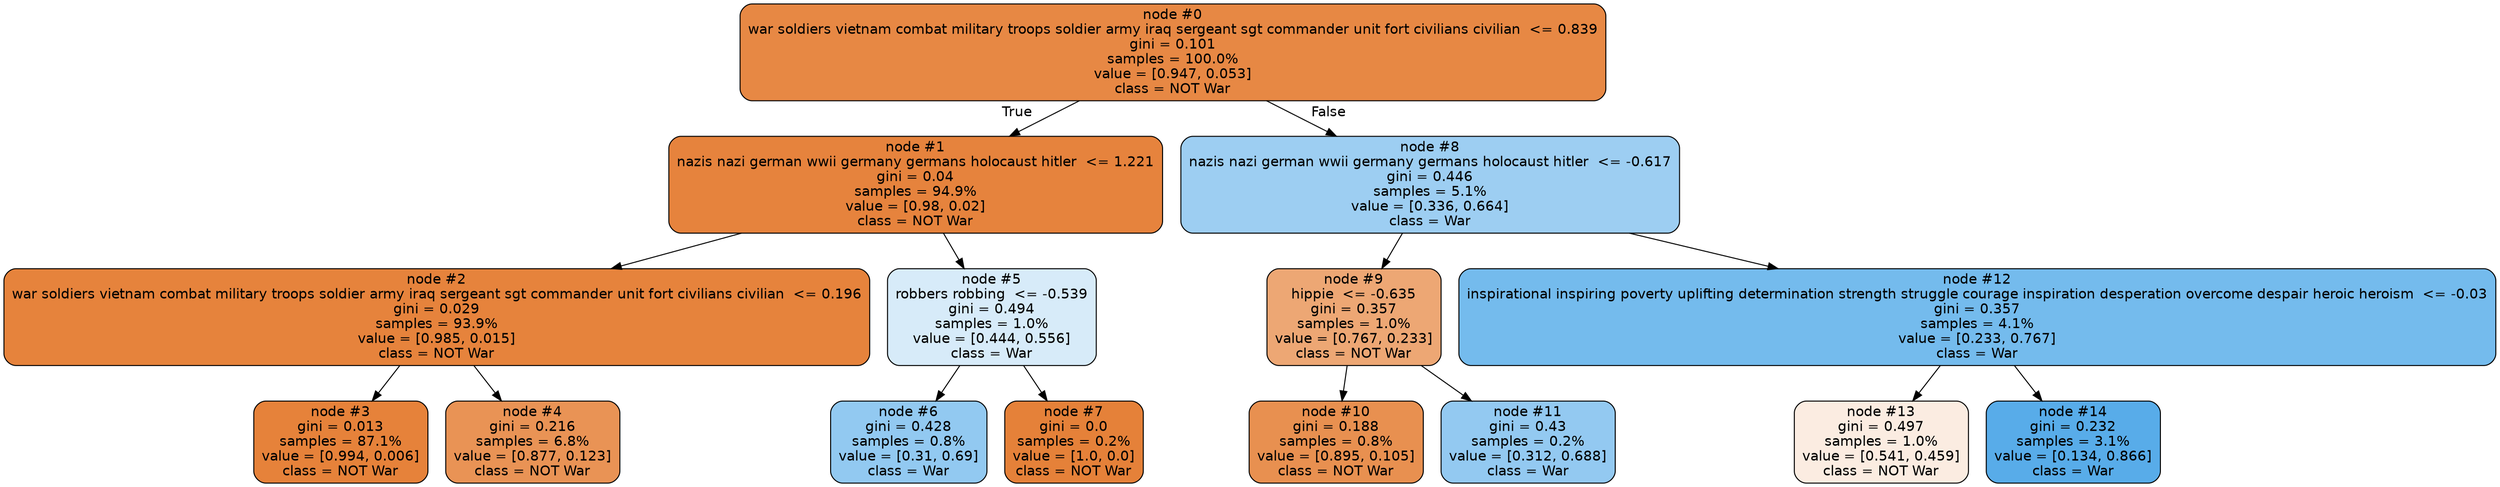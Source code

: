 digraph Tree {
node [shape=box, style="filled, rounded", color="black", fontname=helvetica] ;
edge [fontname=helvetica] ;
0 [label="node #0\nwar soldiers vietnam combat military troops soldier army iraq sergeant sgt commander unit fort civilians civilian  <= 0.839\ngini = 0.101\nsamples = 100.0%\nvalue = [0.947, 0.053]\nclass = NOT War", fillcolor="#e58139f1"] ;
1 [label="node #1\nnazis nazi german wwii germany germans holocaust hitler  <= 1.221\ngini = 0.04\nsamples = 94.9%\nvalue = [0.98, 0.02]\nclass = NOT War", fillcolor="#e58139fa"] ;
0 -> 1 [labeldistance=2.5, labelangle=45, headlabel="True"] ;
2 [label="node #2\nwar soldiers vietnam combat military troops soldier army iraq sergeant sgt commander unit fort civilians civilian  <= 0.196\ngini = 0.029\nsamples = 93.9%\nvalue = [0.985, 0.015]\nclass = NOT War", fillcolor="#e58139fb"] ;
1 -> 2 ;
3 [label="node #3\ngini = 0.013\nsamples = 87.1%\nvalue = [0.994, 0.006]\nclass = NOT War", fillcolor="#e58139fd"] ;
2 -> 3 ;
4 [label="node #4\ngini = 0.216\nsamples = 6.8%\nvalue = [0.877, 0.123]\nclass = NOT War", fillcolor="#e58139db"] ;
2 -> 4 ;
5 [label="node #5\nrobbers robbing  <= -0.539\ngini = 0.494\nsamples = 1.0%\nvalue = [0.444, 0.556]\nclass = War", fillcolor="#399de533"] ;
1 -> 5 ;
6 [label="node #6\ngini = 0.428\nsamples = 0.8%\nvalue = [0.31, 0.69]\nclass = War", fillcolor="#399de58c"] ;
5 -> 6 ;
7 [label="node #7\ngini = 0.0\nsamples = 0.2%\nvalue = [1.0, 0.0]\nclass = NOT War", fillcolor="#e58139ff"] ;
5 -> 7 ;
8 [label="node #8\nnazis nazi german wwii germany germans holocaust hitler  <= -0.617\ngini = 0.446\nsamples = 5.1%\nvalue = [0.336, 0.664]\nclass = War", fillcolor="#399de57e"] ;
0 -> 8 [labeldistance=2.5, labelangle=-45, headlabel="False"] ;
9 [label="node #9\nhippie  <= -0.635\ngini = 0.357\nsamples = 1.0%\nvalue = [0.767, 0.233]\nclass = NOT War", fillcolor="#e58139b2"] ;
8 -> 9 ;
10 [label="node #10\ngini = 0.188\nsamples = 0.8%\nvalue = [0.895, 0.105]\nclass = NOT War", fillcolor="#e58139e1"] ;
9 -> 10 ;
11 [label="node #11\ngini = 0.43\nsamples = 0.2%\nvalue = [0.312, 0.688]\nclass = War", fillcolor="#399de58b"] ;
9 -> 11 ;
12 [label="node #12\ninspirational inspiring poverty uplifting determination strength struggle courage inspiration desperation overcome despair heroic heroism  <= -0.03\ngini = 0.357\nsamples = 4.1%\nvalue = [0.233, 0.767]\nclass = War", fillcolor="#399de5b2"] ;
8 -> 12 ;
13 [label="node #13\ngini = 0.497\nsamples = 1.0%\nvalue = [0.541, 0.459]\nclass = NOT War", fillcolor="#e5813926"] ;
12 -> 13 ;
14 [label="node #14\ngini = 0.232\nsamples = 3.1%\nvalue = [0.134, 0.866]\nclass = War", fillcolor="#399de5d7"] ;
12 -> 14 ;
}